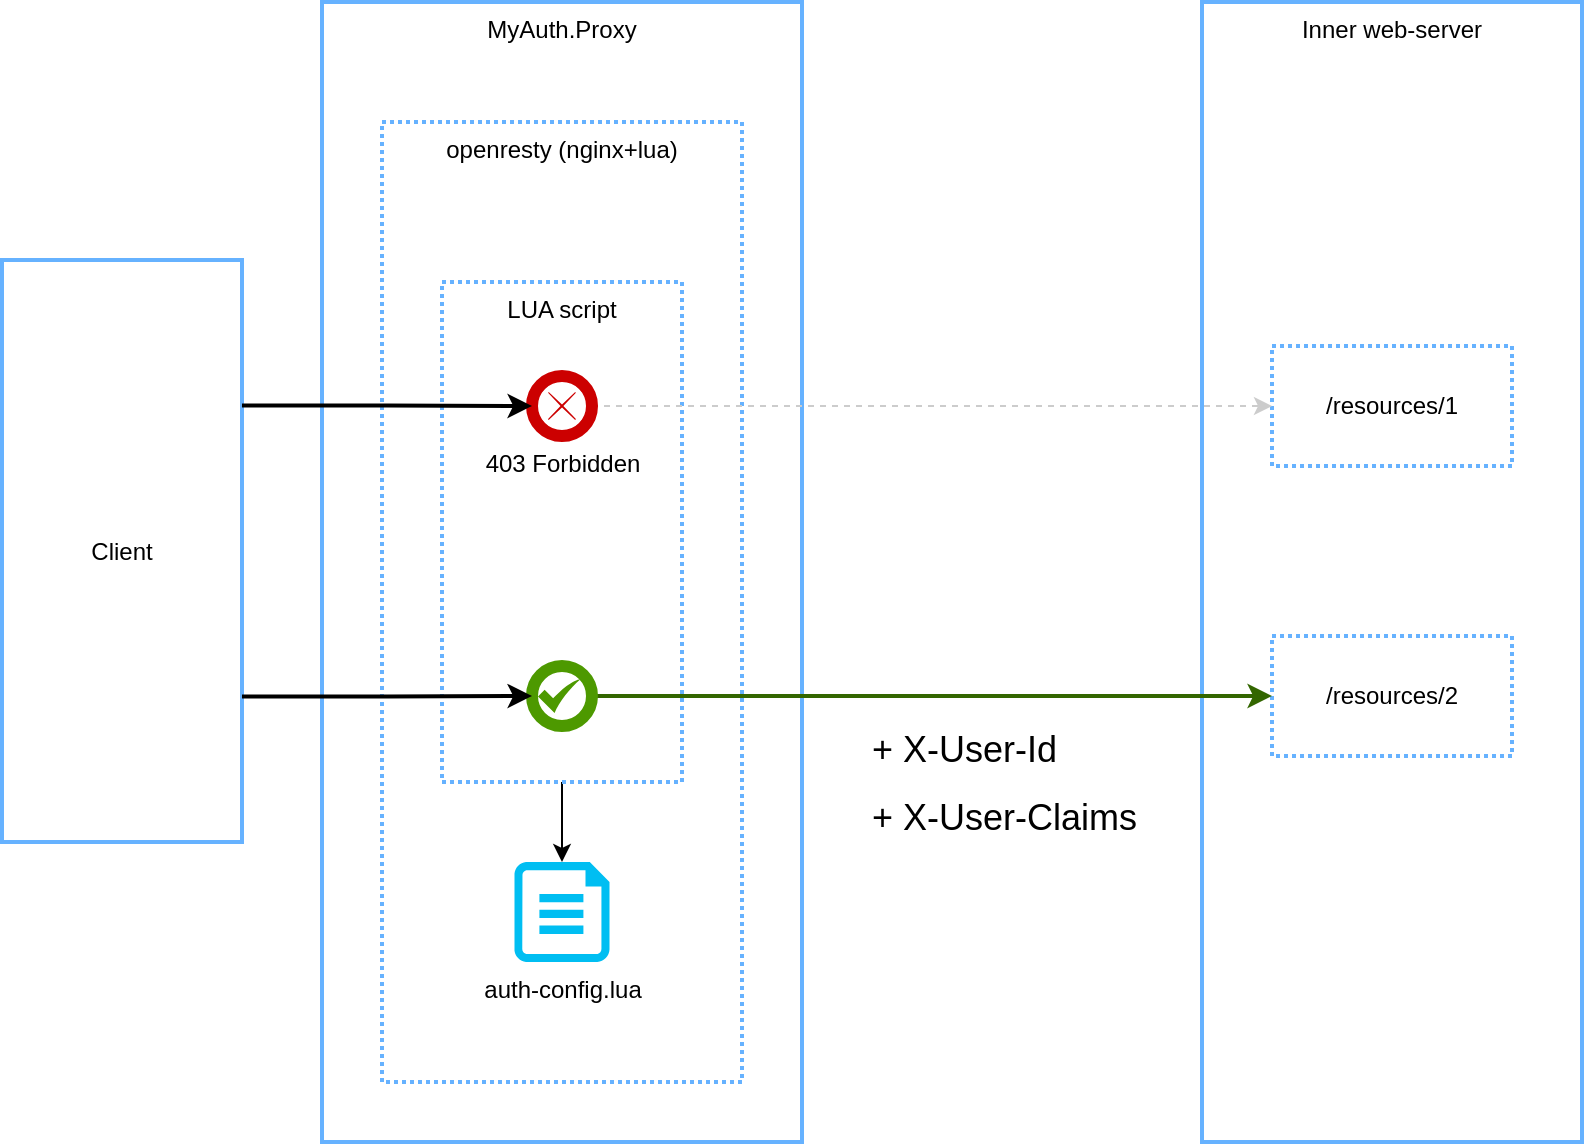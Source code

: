 <mxfile version="12.6.5" type="device"><diagram id="XgMktS7vkldUZWnp9G4K" name="Page-1"><mxGraphModel dx="1086" dy="806" grid="1" gridSize="10" guides="1" tooltips="1" connect="1" arrows="1" fold="1" page="1" pageScale="1" pageWidth="1100" pageHeight="850" math="0" shadow="0"><root><mxCell id="0"/><mxCell id="1" parent="0"/><mxCell id="CsdiAg6jJpe1J3Fc4_Ee-1" value="MyAuth.Proxy" style="rounded=0;whiteSpace=wrap;html=1;strokeColor=#66B2FF;strokeWidth=2;align=center;verticalAlign=top;" parent="1" vertex="1"><mxGeometry x="230" y="70" width="240" height="570" as="geometry"/></mxCell><mxCell id="CsdiAg6jJpe1J3Fc4_Ee-3" value="openresty (nginx+lua)" style="rounded=0;whiteSpace=wrap;html=1;strokeColor=#66B2FF;strokeWidth=2;verticalAlign=top;dashed=1;dashPattern=1 1;" parent="1" vertex="1"><mxGeometry x="260" y="130" width="180" height="480" as="geometry"/></mxCell><mxCell id="CsdiAg6jJpe1J3Fc4_Ee-15" value="Client" style="rounded=0;whiteSpace=wrap;html=1;strokeColor=#66B2FF;strokeWidth=2;fontFamily=Helvetica;fontSize=12;align=center;" parent="1" vertex="1"><mxGeometry x="70" y="199" width="120" height="291" as="geometry"/></mxCell><mxCell id="CsdiAg6jJpe1J3Fc4_Ee-16" value="auth-config.lua" style="verticalLabelPosition=bottom;html=1;verticalAlign=top;align=center;strokeColor=none;fillColor=#00BEF2;shape=mxgraph.azure.cloud_services_configuration_file;pointerEvents=1;fontFamily=Helvetica;fontSize=12;" parent="1" vertex="1"><mxGeometry x="326.25" y="500" width="47.5" height="50" as="geometry"/></mxCell><mxCell id="CsdiAg6jJpe1J3Fc4_Ee-20" value="Inner web-server" style="rounded=0;whiteSpace=wrap;html=1;strokeColor=#66B2FF;strokeWidth=2;fontFamily=Helvetica;fontSize=12;align=center;verticalAlign=top;" parent="1" vertex="1"><mxGeometry x="670" y="70" width="190" height="570" as="geometry"/></mxCell><mxCell id="CsdiAg6jJpe1J3Fc4_Ee-23" value="/resources/1" style="rounded=0;whiteSpace=wrap;html=1;strokeColor=#66B2FF;strokeWidth=2;fontFamily=Helvetica;fontSize=12;align=center;dashed=1;dashPattern=1 1;" parent="1" vertex="1"><mxGeometry x="705" y="242" width="120" height="60" as="geometry"/></mxCell><mxCell id="CsdiAg6jJpe1J3Fc4_Ee-24" value="/resources/2" style="rounded=0;whiteSpace=wrap;html=1;strokeColor=#66B2FF;strokeWidth=2;fontFamily=Helvetica;fontSize=12;align=center;dashed=1;dashPattern=1 1;" parent="1" vertex="1"><mxGeometry x="705" y="387" width="120" height="60" as="geometry"/></mxCell><mxCell id="CsdiAg6jJpe1J3Fc4_Ee-27" value="" style="edgeStyle=orthogonalEdgeStyle;rounded=0;orthogonalLoop=1;jettySize=auto;html=1;fontFamily=Helvetica;fontSize=12;entryX=0.5;entryY=0;entryDx=0;entryDy=0;entryPerimeter=0;" parent="1" source="CsdiAg6jJpe1J3Fc4_Ee-25" target="CsdiAg6jJpe1J3Fc4_Ee-16" edge="1"><mxGeometry relative="1" as="geometry"><mxPoint x="350" y="580" as="targetPoint"/></mxGeometry></mxCell><mxCell id="CsdiAg6jJpe1J3Fc4_Ee-25" value="LUA script" style="rounded=0;whiteSpace=wrap;html=1;strokeColor=#66B2FF;strokeWidth=2;fontFamily=Helvetica;fontSize=12;align=center;verticalAlign=top;dashed=1;dashPattern=1 1;" parent="1" vertex="1"><mxGeometry x="290" y="210" width="120" height="250" as="geometry"/></mxCell><mxCell id="CsdiAg6jJpe1J3Fc4_Ee-32" style="edgeStyle=orthogonalEdgeStyle;rounded=0;orthogonalLoop=1;jettySize=auto;html=1;exitX=1;exitY=0.5;exitDx=0;exitDy=0;entryX=0;entryY=0.5;entryDx=0;entryDy=0;fontFamily=Helvetica;fontSize=12;fontColor=#000000;dashed=1;strokeColor=#CCCCCC;" parent="1" source="CsdiAg6jJpe1J3Fc4_Ee-29" target="CsdiAg6jJpe1J3Fc4_Ee-23" edge="1"><mxGeometry relative="1" as="geometry"/></mxCell><mxCell id="CsdiAg6jJpe1J3Fc4_Ee-29" value="403 Forbidden" style="shape=mxgraph.bpmn.shape;html=1;verticalLabelPosition=bottom;labelBackgroundColor=#ffffff;verticalAlign=top;align=center;perimeter=ellipsePerimeter;outlineConnect=0;outline=end;symbol=cancel;strokeColor=#CC0000;strokeWidth=2;fontFamily=Helvetica;fontSize=12;fontColor=#000000;" parent="1" vertex="1"><mxGeometry x="335" y="257" width="30" height="30" as="geometry"/></mxCell><mxCell id="CsdiAg6jJpe1J3Fc4_Ee-30" style="edgeStyle=orthogonalEdgeStyle;rounded=0;orthogonalLoop=1;jettySize=auto;html=1;exitX=1;exitY=0.25;exitDx=0;exitDy=0;entryX=0;entryY=0.5;entryDx=0;entryDy=0;fontFamily=Helvetica;fontSize=12;fontColor=#000000;strokeWidth=2;" parent="1" source="CsdiAg6jJpe1J3Fc4_Ee-15" target="CsdiAg6jJpe1J3Fc4_Ee-29" edge="1"><mxGeometry relative="1" as="geometry"/></mxCell><mxCell id="CsdiAg6jJpe1J3Fc4_Ee-31" style="edgeStyle=orthogonalEdgeStyle;rounded=0;orthogonalLoop=1;jettySize=auto;html=1;exitX=1;exitY=0.5;exitDx=0;exitDy=0;entryX=0;entryY=0.5;entryDx=0;entryDy=0;fontFamily=Helvetica;fontSize=12;fontColor=#000000;strokeWidth=2;strokeColor=#336600;" parent="1" source="CsdiAg6jJpe1J3Fc4_Ee-34" target="CsdiAg6jJpe1J3Fc4_Ee-24" edge="1"><mxGeometry relative="1" as="geometry"/></mxCell><mxCell id="CsdiAg6jJpe1J3Fc4_Ee-34" value="" style="ellipse;whiteSpace=wrap;html=1;aspect=fixed;strokeColor=#4D9900;strokeWidth=6;fontFamily=Helvetica;fontSize=12;fontColor=#000000;align=center;" parent="1" vertex="1"><mxGeometry x="335" y="402" width="30" height="30" as="geometry"/></mxCell><mxCell id="CsdiAg6jJpe1J3Fc4_Ee-35" style="edgeStyle=orthogonalEdgeStyle;rounded=0;orthogonalLoop=1;jettySize=auto;html=1;exitX=1;exitY=0.75;exitDx=0;exitDy=0;entryX=0;entryY=0.5;entryDx=0;entryDy=0;fontFamily=Helvetica;fontSize=12;fontColor=#000000;strokeWidth=2;" parent="1" source="CsdiAg6jJpe1J3Fc4_Ee-15" target="CsdiAg6jJpe1J3Fc4_Ee-34" edge="1"><mxGeometry relative="1" as="geometry"><mxPoint x="170" y="417.5" as="sourcePoint"/><mxPoint x="725" y="417" as="targetPoint"/></mxGeometry></mxCell><mxCell id="CsdiAg6jJpe1J3Fc4_Ee-36" value="" style="html=1;aspect=fixed;strokeColor=none;shadow=0;align=center;verticalAlign=top;fillColor=#4D9900;shape=mxgraph.gcp2.check;fontFamily=Helvetica;fontSize=12;fontColor=#000000;" parent="1" vertex="1"><mxGeometry x="338" y="408.5" width="21.25" height="17" as="geometry"/></mxCell><mxCell id="CNLUEOM9pvGroK1F4iq0-1" value="&lt;h1 style=&quot;font-size: 18px;&quot;&gt;&lt;span style=&quot;font-weight: normal; font-size: 18px;&quot;&gt;+ X-User-Id&lt;/span&gt;&lt;/h1&gt;&lt;div style=&quot;font-size: 18px;&quot;&gt;+ X-User-Claims&lt;/div&gt;" style="text;html=1;strokeColor=none;fillColor=none;spacing=5;spacingTop=-20;whiteSpace=wrap;overflow=hidden;rounded=0;fontSize=18;fontStyle=0" vertex="1" parent="1"><mxGeometry x="500" y="432" width="150" height="58" as="geometry"/></mxCell></root></mxGraphModel></diagram></mxfile>